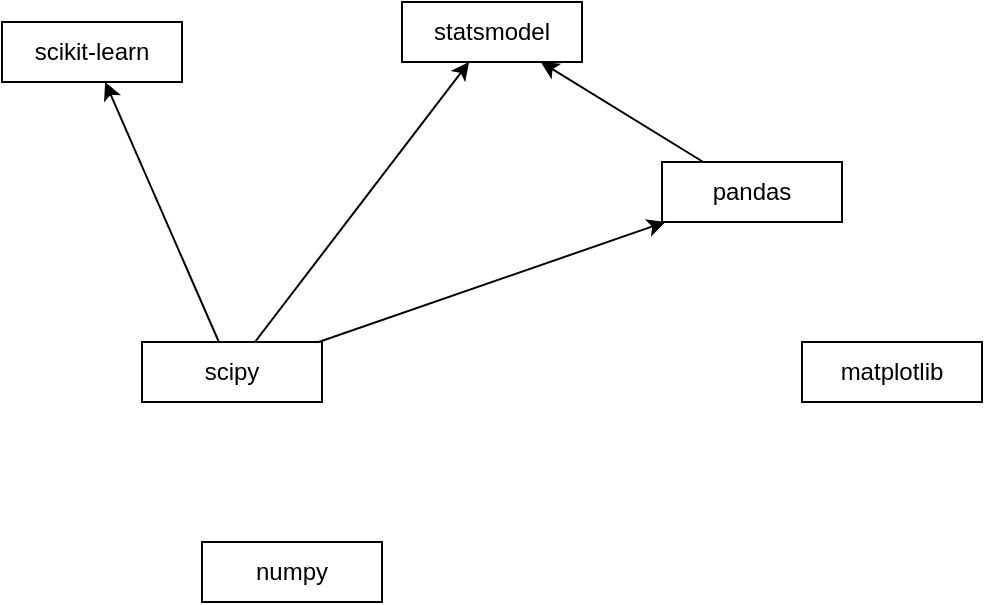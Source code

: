 <mxfile version="20.6.0" type="github">
  <diagram id="y04c6Cq1Ym9mLKYABMxx" name="第 1 页">
    <mxGraphModel dx="946" dy="589" grid="1" gridSize="10" guides="1" tooltips="1" connect="1" arrows="1" fold="1" page="1" pageScale="1" pageWidth="827" pageHeight="1169" math="0" shadow="0">
      <root>
        <mxCell id="0" />
        <mxCell id="1" parent="0" />
        <mxCell id="l1CNJLfKo-Qp4PkCk93o-2" value="" style="rounded=0;orthogonalLoop=1;jettySize=auto;html=1;" parent="1" source="CiukaIkG0FlDaOwGfWqb-1" target="l1CNJLfKo-Qp4PkCk93o-1" edge="1">
          <mxGeometry relative="1" as="geometry" />
        </mxCell>
        <mxCell id="hbApJSWAoA58bv4psaAf-2" style="edgeStyle=none;rounded=0;orthogonalLoop=1;jettySize=auto;html=1;" edge="1" parent="1" source="CiukaIkG0FlDaOwGfWqb-1" target="hbApJSWAoA58bv4psaAf-1">
          <mxGeometry relative="1" as="geometry" />
        </mxCell>
        <mxCell id="hbApJSWAoA58bv4psaAf-7" style="edgeStyle=none;rounded=0;orthogonalLoop=1;jettySize=auto;html=1;" edge="1" parent="1" source="CiukaIkG0FlDaOwGfWqb-1" target="hbApJSWAoA58bv4psaAf-6">
          <mxGeometry relative="1" as="geometry" />
        </mxCell>
        <mxCell id="CiukaIkG0FlDaOwGfWqb-1" value="scipy" style="rounded=0;whiteSpace=wrap;html=1;" parent="1" vertex="1">
          <mxGeometry x="220" y="280" width="90" height="30" as="geometry" />
        </mxCell>
        <mxCell id="l1CNJLfKo-Qp4PkCk93o-1" value="statsmodel" style="rounded=0;whiteSpace=wrap;html=1;" parent="1" vertex="1">
          <mxGeometry x="350" y="110" width="90" height="30" as="geometry" />
        </mxCell>
        <mxCell id="hbApJSWAoA58bv4psaAf-3" style="edgeStyle=none;rounded=0;orthogonalLoop=1;jettySize=auto;html=1;" edge="1" parent="1" source="hbApJSWAoA58bv4psaAf-1" target="l1CNJLfKo-Qp4PkCk93o-1">
          <mxGeometry relative="1" as="geometry" />
        </mxCell>
        <mxCell id="hbApJSWAoA58bv4psaAf-1" value="pandas" style="rounded=0;whiteSpace=wrap;html=1;" vertex="1" parent="1">
          <mxGeometry x="480" y="190" width="90" height="30" as="geometry" />
        </mxCell>
        <mxCell id="hbApJSWAoA58bv4psaAf-4" value="numpy" style="rounded=0;whiteSpace=wrap;html=1;" vertex="1" parent="1">
          <mxGeometry x="250" y="380" width="90" height="30" as="geometry" />
        </mxCell>
        <mxCell id="hbApJSWAoA58bv4psaAf-5" value="matplotlib" style="rounded=0;whiteSpace=wrap;html=1;" vertex="1" parent="1">
          <mxGeometry x="550" y="280" width="90" height="30" as="geometry" />
        </mxCell>
        <mxCell id="hbApJSWAoA58bv4psaAf-6" value="scikit-learn" style="rounded=0;whiteSpace=wrap;html=1;" vertex="1" parent="1">
          <mxGeometry x="150" y="120" width="90" height="30" as="geometry" />
        </mxCell>
      </root>
    </mxGraphModel>
  </diagram>
</mxfile>
